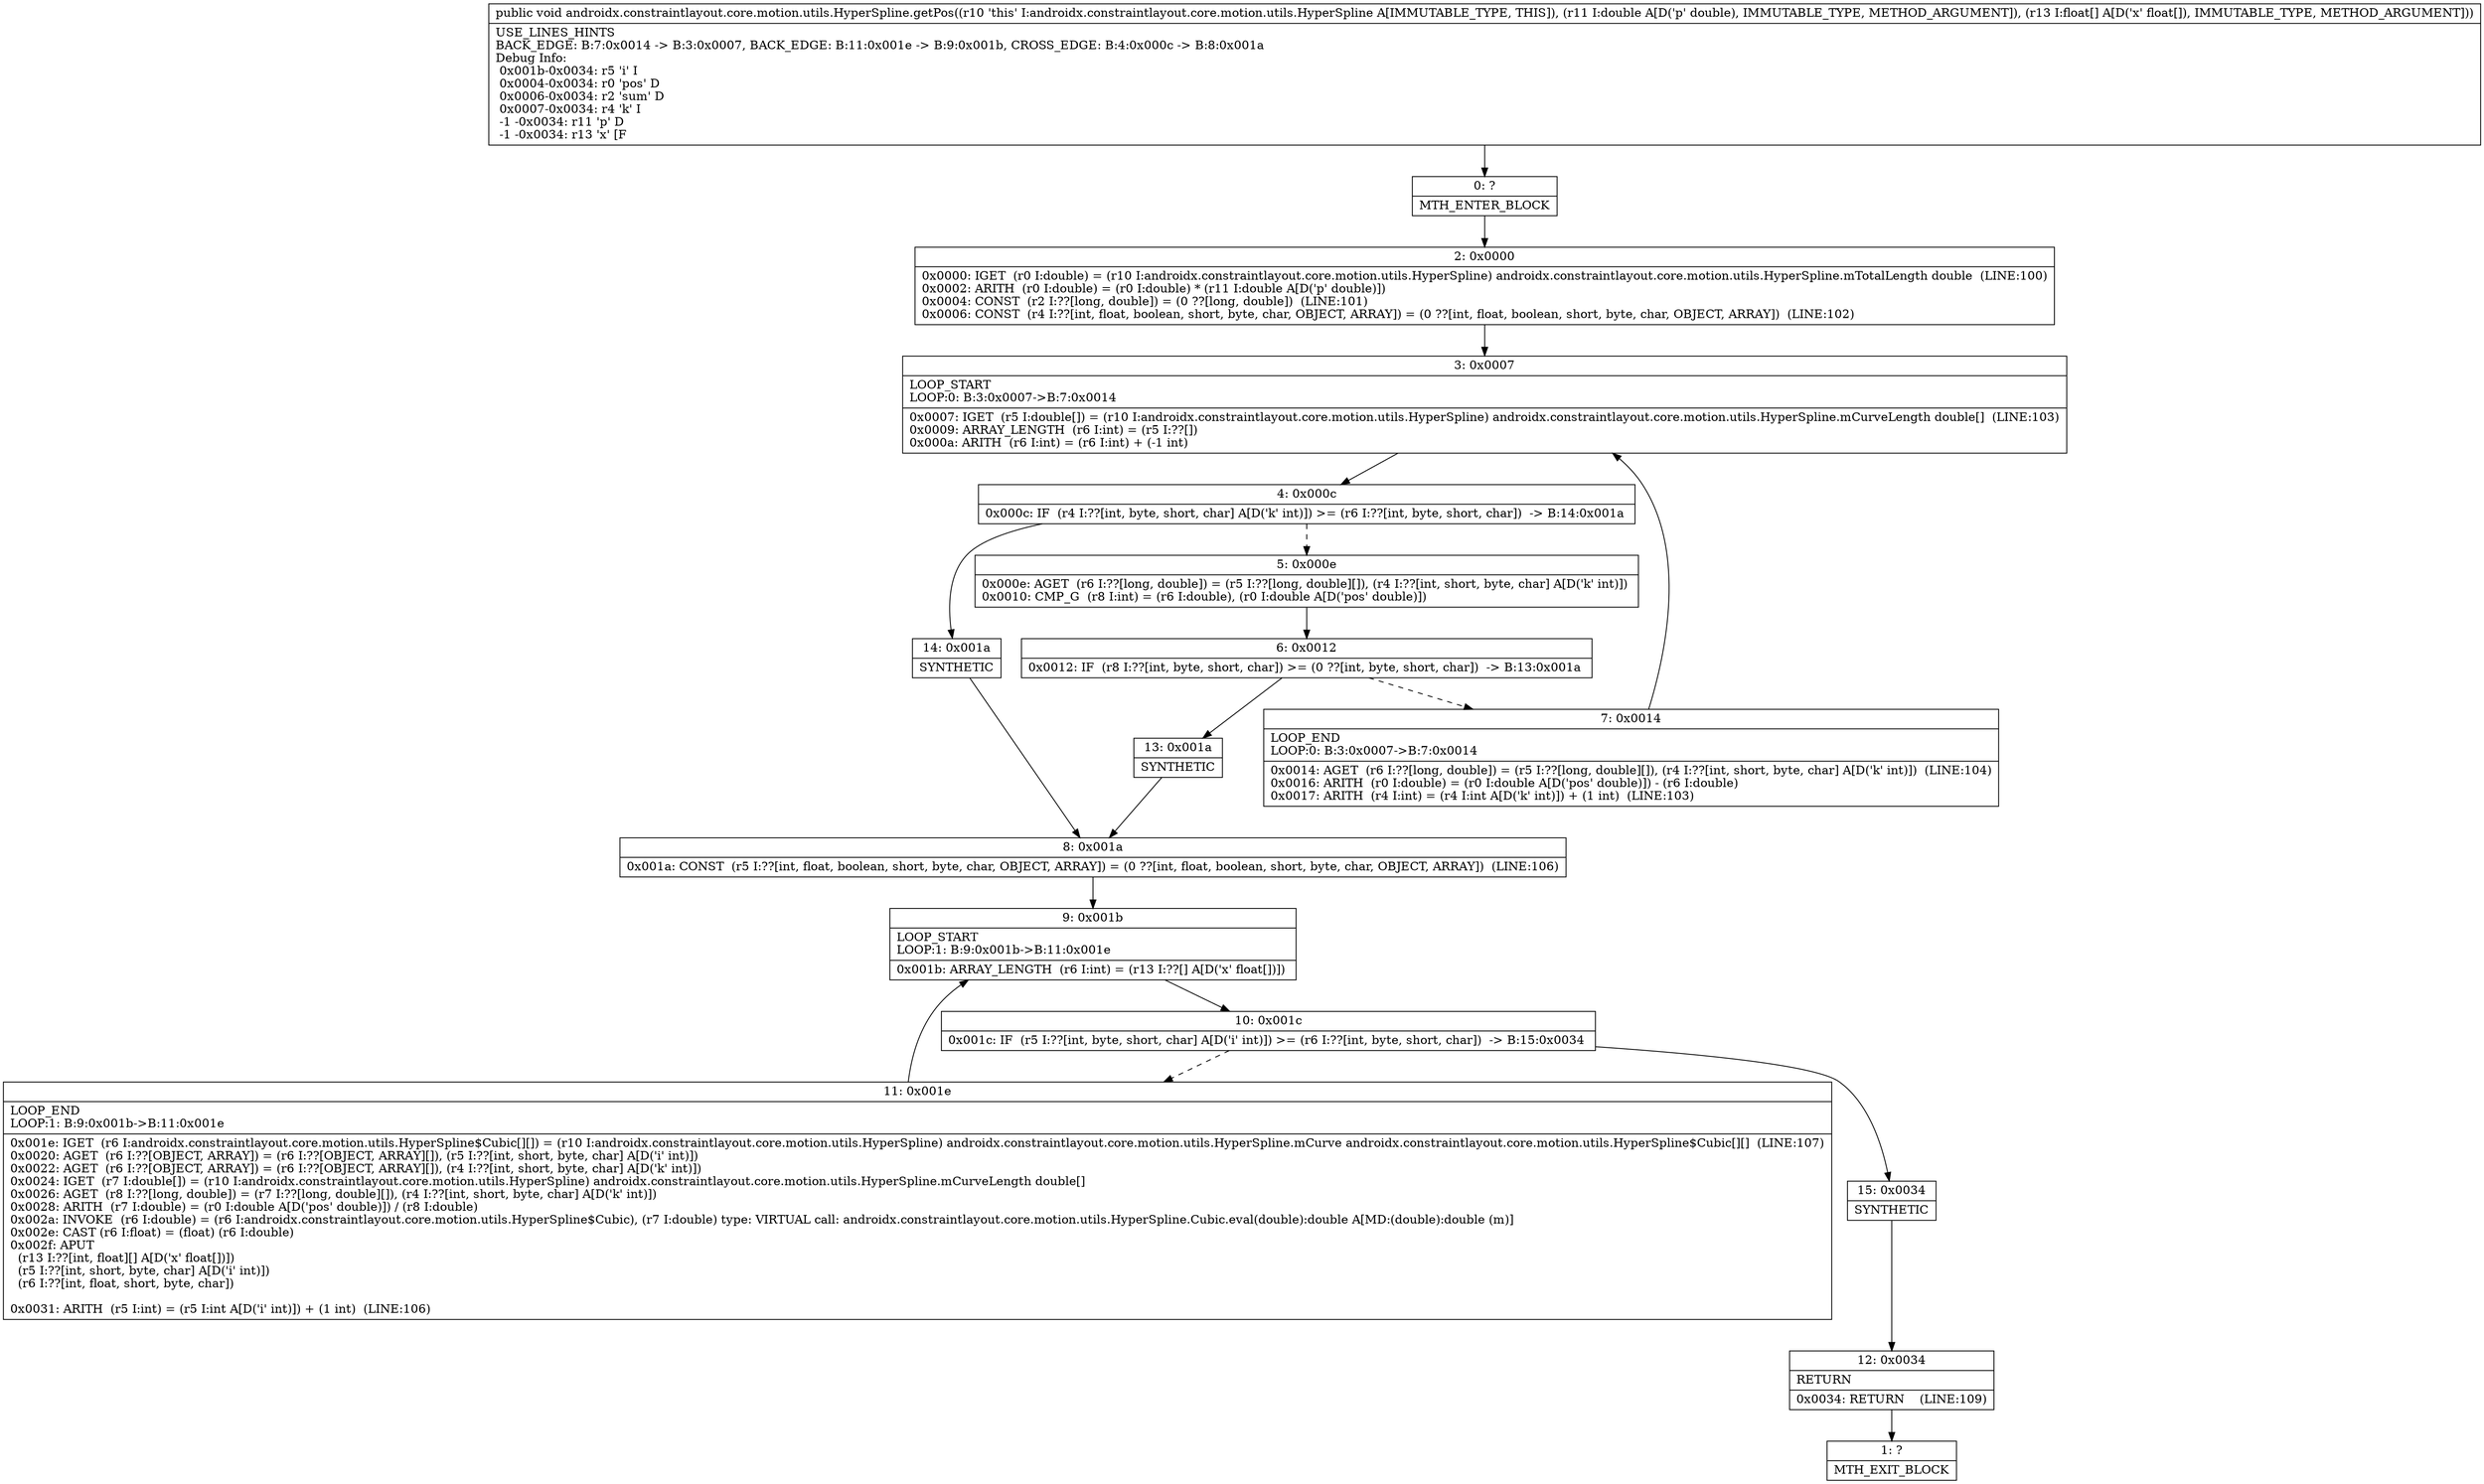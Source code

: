 digraph "CFG forandroidx.constraintlayout.core.motion.utils.HyperSpline.getPos(D[F)V" {
Node_0 [shape=record,label="{0\:\ ?|MTH_ENTER_BLOCK\l}"];
Node_2 [shape=record,label="{2\:\ 0x0000|0x0000: IGET  (r0 I:double) = (r10 I:androidx.constraintlayout.core.motion.utils.HyperSpline) androidx.constraintlayout.core.motion.utils.HyperSpline.mTotalLength double  (LINE:100)\l0x0002: ARITH  (r0 I:double) = (r0 I:double) * (r11 I:double A[D('p' double)]) \l0x0004: CONST  (r2 I:??[long, double]) = (0 ??[long, double])  (LINE:101)\l0x0006: CONST  (r4 I:??[int, float, boolean, short, byte, char, OBJECT, ARRAY]) = (0 ??[int, float, boolean, short, byte, char, OBJECT, ARRAY])  (LINE:102)\l}"];
Node_3 [shape=record,label="{3\:\ 0x0007|LOOP_START\lLOOP:0: B:3:0x0007\-\>B:7:0x0014\l|0x0007: IGET  (r5 I:double[]) = (r10 I:androidx.constraintlayout.core.motion.utils.HyperSpline) androidx.constraintlayout.core.motion.utils.HyperSpline.mCurveLength double[]  (LINE:103)\l0x0009: ARRAY_LENGTH  (r6 I:int) = (r5 I:??[]) \l0x000a: ARITH  (r6 I:int) = (r6 I:int) + (\-1 int) \l}"];
Node_4 [shape=record,label="{4\:\ 0x000c|0x000c: IF  (r4 I:??[int, byte, short, char] A[D('k' int)]) \>= (r6 I:??[int, byte, short, char])  \-\> B:14:0x001a \l}"];
Node_5 [shape=record,label="{5\:\ 0x000e|0x000e: AGET  (r6 I:??[long, double]) = (r5 I:??[long, double][]), (r4 I:??[int, short, byte, char] A[D('k' int)]) \l0x0010: CMP_G  (r8 I:int) = (r6 I:double), (r0 I:double A[D('pos' double)]) \l}"];
Node_6 [shape=record,label="{6\:\ 0x0012|0x0012: IF  (r8 I:??[int, byte, short, char]) \>= (0 ??[int, byte, short, char])  \-\> B:13:0x001a \l}"];
Node_7 [shape=record,label="{7\:\ 0x0014|LOOP_END\lLOOP:0: B:3:0x0007\-\>B:7:0x0014\l|0x0014: AGET  (r6 I:??[long, double]) = (r5 I:??[long, double][]), (r4 I:??[int, short, byte, char] A[D('k' int)])  (LINE:104)\l0x0016: ARITH  (r0 I:double) = (r0 I:double A[D('pos' double)]) \- (r6 I:double) \l0x0017: ARITH  (r4 I:int) = (r4 I:int A[D('k' int)]) + (1 int)  (LINE:103)\l}"];
Node_13 [shape=record,label="{13\:\ 0x001a|SYNTHETIC\l}"];
Node_8 [shape=record,label="{8\:\ 0x001a|0x001a: CONST  (r5 I:??[int, float, boolean, short, byte, char, OBJECT, ARRAY]) = (0 ??[int, float, boolean, short, byte, char, OBJECT, ARRAY])  (LINE:106)\l}"];
Node_9 [shape=record,label="{9\:\ 0x001b|LOOP_START\lLOOP:1: B:9:0x001b\-\>B:11:0x001e\l|0x001b: ARRAY_LENGTH  (r6 I:int) = (r13 I:??[] A[D('x' float[])]) \l}"];
Node_10 [shape=record,label="{10\:\ 0x001c|0x001c: IF  (r5 I:??[int, byte, short, char] A[D('i' int)]) \>= (r6 I:??[int, byte, short, char])  \-\> B:15:0x0034 \l}"];
Node_11 [shape=record,label="{11\:\ 0x001e|LOOP_END\lLOOP:1: B:9:0x001b\-\>B:11:0x001e\l|0x001e: IGET  (r6 I:androidx.constraintlayout.core.motion.utils.HyperSpline$Cubic[][]) = (r10 I:androidx.constraintlayout.core.motion.utils.HyperSpline) androidx.constraintlayout.core.motion.utils.HyperSpline.mCurve androidx.constraintlayout.core.motion.utils.HyperSpline$Cubic[][]  (LINE:107)\l0x0020: AGET  (r6 I:??[OBJECT, ARRAY]) = (r6 I:??[OBJECT, ARRAY][]), (r5 I:??[int, short, byte, char] A[D('i' int)]) \l0x0022: AGET  (r6 I:??[OBJECT, ARRAY]) = (r6 I:??[OBJECT, ARRAY][]), (r4 I:??[int, short, byte, char] A[D('k' int)]) \l0x0024: IGET  (r7 I:double[]) = (r10 I:androidx.constraintlayout.core.motion.utils.HyperSpline) androidx.constraintlayout.core.motion.utils.HyperSpline.mCurveLength double[] \l0x0026: AGET  (r8 I:??[long, double]) = (r7 I:??[long, double][]), (r4 I:??[int, short, byte, char] A[D('k' int)]) \l0x0028: ARITH  (r7 I:double) = (r0 I:double A[D('pos' double)]) \/ (r8 I:double) \l0x002a: INVOKE  (r6 I:double) = (r6 I:androidx.constraintlayout.core.motion.utils.HyperSpline$Cubic), (r7 I:double) type: VIRTUAL call: androidx.constraintlayout.core.motion.utils.HyperSpline.Cubic.eval(double):double A[MD:(double):double (m)]\l0x002e: CAST (r6 I:float) = (float) (r6 I:double) \l0x002f: APUT  \l  (r13 I:??[int, float][] A[D('x' float[])])\l  (r5 I:??[int, short, byte, char] A[D('i' int)])\l  (r6 I:??[int, float, short, byte, char])\l \l0x0031: ARITH  (r5 I:int) = (r5 I:int A[D('i' int)]) + (1 int)  (LINE:106)\l}"];
Node_15 [shape=record,label="{15\:\ 0x0034|SYNTHETIC\l}"];
Node_12 [shape=record,label="{12\:\ 0x0034|RETURN\l|0x0034: RETURN    (LINE:109)\l}"];
Node_1 [shape=record,label="{1\:\ ?|MTH_EXIT_BLOCK\l}"];
Node_14 [shape=record,label="{14\:\ 0x001a|SYNTHETIC\l}"];
MethodNode[shape=record,label="{public void androidx.constraintlayout.core.motion.utils.HyperSpline.getPos((r10 'this' I:androidx.constraintlayout.core.motion.utils.HyperSpline A[IMMUTABLE_TYPE, THIS]), (r11 I:double A[D('p' double), IMMUTABLE_TYPE, METHOD_ARGUMENT]), (r13 I:float[] A[D('x' float[]), IMMUTABLE_TYPE, METHOD_ARGUMENT]))  | USE_LINES_HINTS\lBACK_EDGE: B:7:0x0014 \-\> B:3:0x0007, BACK_EDGE: B:11:0x001e \-\> B:9:0x001b, CROSS_EDGE: B:4:0x000c \-\> B:8:0x001a\lDebug Info:\l  0x001b\-0x0034: r5 'i' I\l  0x0004\-0x0034: r0 'pos' D\l  0x0006\-0x0034: r2 'sum' D\l  0x0007\-0x0034: r4 'k' I\l  \-1 \-0x0034: r11 'p' D\l  \-1 \-0x0034: r13 'x' [F\l}"];
MethodNode -> Node_0;Node_0 -> Node_2;
Node_2 -> Node_3;
Node_3 -> Node_4;
Node_4 -> Node_5[style=dashed];
Node_4 -> Node_14;
Node_5 -> Node_6;
Node_6 -> Node_7[style=dashed];
Node_6 -> Node_13;
Node_7 -> Node_3;
Node_13 -> Node_8;
Node_8 -> Node_9;
Node_9 -> Node_10;
Node_10 -> Node_11[style=dashed];
Node_10 -> Node_15;
Node_11 -> Node_9;
Node_15 -> Node_12;
Node_12 -> Node_1;
Node_14 -> Node_8;
}

